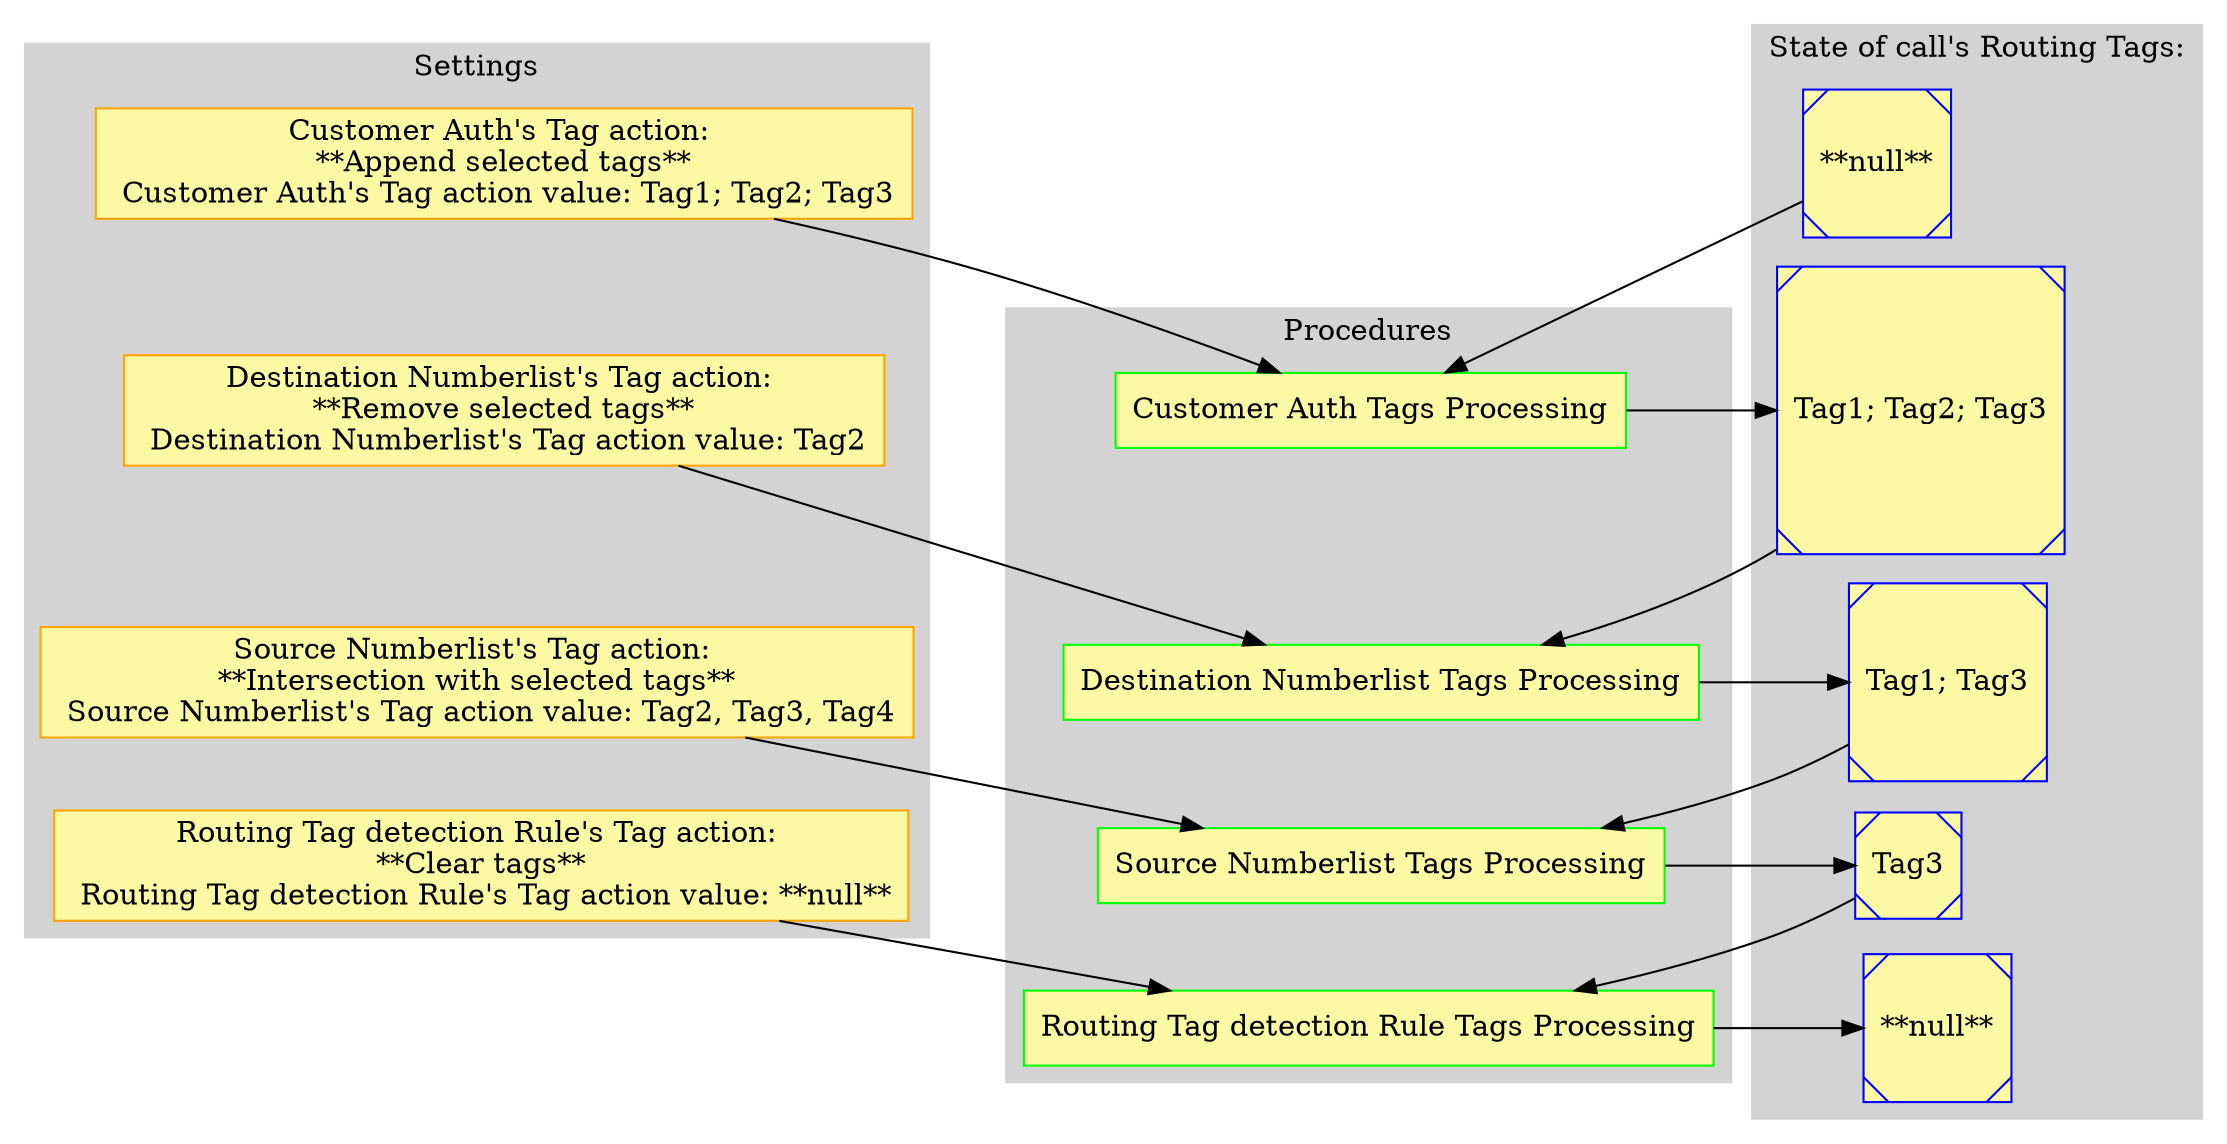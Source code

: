 digraph General {

    node [style=filled; fillcolor="#FCF9A5"];
    graph [nodesep=1, ranksep=0.2, mindist=0.5];

    subgraph cluster_Settings {
        style=filled;
        color=lightgrey;
        node [style=filled,color=orange];

        s_1 [label = "Customer Auth's Tag action: \n **Append selected tags** \n Customer Auth's Tag action value: Tag1; Tag2; Tag3"; shape=box; sides=4];

        s_2 [label = "Destination Numberlist's Tag action: \n **Remove selected tags** \n Destination Numberlist's Tag action value: Tag2"; shape=box; sides=4];

        s_3 [label = "Source Numberlist's Tag action: \n **Intersection with selected tags** \n Source Numberlist's Tag action value: Tag2, Tag3, Tag4"; shape=box; sides=4];

        s_4 [label = "Routing Tag detection Rule's Tag action: \n **Clear tags** \n Routing Tag detection Rule's Tag action value: **null**"; shape=box; sides=4];

        s_1 -> s_2 [style=invis];
        s_2 -> s_3 [style=invis];
        s_3 -> s_4 [style=invis];

        label = "Settings";
    }

    subgraph cluster_Procedure {
        style=filled;
        color=lightgrey;
        node [style=filled,color=green];

        p_1 [label = "Customer Auth Tags Processing"; shape=box; sides=4];
        p_2 [label = "Destination Numberlist Tags Processing"; shape=box; sides=4];
        p_3 [label = "Source Numberlist Tags Processing"; shape=box; sides=4];
        p_4 [label = "Routing Tag detection Rule Tags Processing"; shape=box; sides=4];

        p_1 -> p_2 [style=invis];
        p_2 -> p_3 [style=invis];
        p_3 -> p_4 [style=invis];
        label = "Procedures";
    }

    subgraph cluster_RT {
        style=filled;
        color=lightgrey;
        node [style=filled,color=blue];

        rt_1 [label = "**null**"; shape=Msquare; sides=4];
        rt_2 [label = "Tag1; Tag2; Tag3"; shape=Msquare; sides=4];
        rt_3 [label = "Tag1; Tag3"; shape=Msquare; sides=4];
        rt_4 [label = "Tag3"; shape=Msquare; sides=4];
        rt_5 [label = "**null**"; shape=Msquare; sides=4];

        rt_1 -> rt_2 [style=invis];
        rt_2 -> rt_3 [style=invis];
        rt_3 -> rt_4 [style=invis];
        rt_4 -> rt_5 [style=invis];

        label = "State of call's Routing Tags:";
    }

    rt_1 -> p_1;
    s_1 -> p_1;
    p_1 -> rt_2;

    rt_2 -> p_2;
    s_2 -> p_2;
    p_2 -> rt_3;

    rt_3 -> p_3;
    s_3 -> p_3;
    p_3 -> rt_4;

    rt_4 -> p_4;
    s_4 -> p_4;
    p_4 -> rt_5;

}
